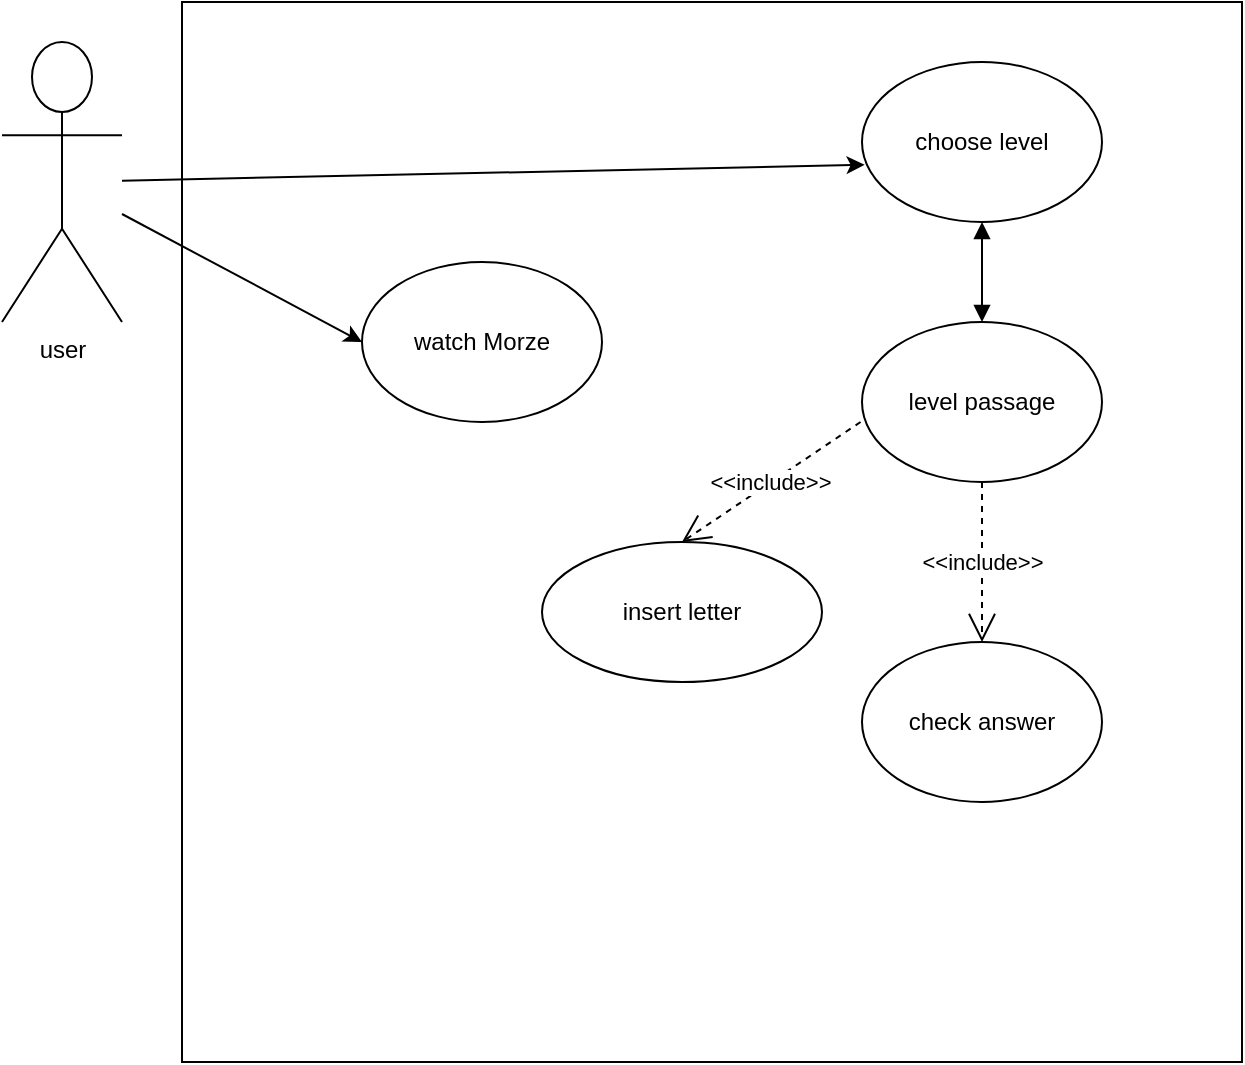 <mxfile version="17.1.3" type="device"><diagram id="loosRsdScURPNcyVq8Mq" name="Page-1"><mxGraphModel dx="782" dy="468" grid="1" gridSize="10" guides="1" tooltips="1" connect="1" arrows="1" fold="1" page="1" pageScale="1" pageWidth="827" pageHeight="1169" math="0" shadow="0"><root><mxCell id="0"/><mxCell id="1" parent="0"/><mxCell id="C3iwvsQYft3UdrIkKaIZ-1" value="" style="whiteSpace=wrap;html=1;aspect=fixed;" vertex="1" parent="1"><mxGeometry x="120" y="80" width="530" height="530" as="geometry"/></mxCell><mxCell id="C3iwvsQYft3UdrIkKaIZ-2" value="user" style="shape=umlActor;verticalLabelPosition=bottom;verticalAlign=top;html=1;outlineConnect=0;fontFamily=Helvetica;" vertex="1" parent="1"><mxGeometry x="30" y="100" width="60" height="140" as="geometry"/></mxCell><mxCell id="C3iwvsQYft3UdrIkKaIZ-3" value="choose level" style="ellipse;whiteSpace=wrap;html=1;fontFamily=Helvetica;" vertex="1" parent="1"><mxGeometry x="460" y="110" width="120" height="80" as="geometry"/></mxCell><mxCell id="C3iwvsQYft3UdrIkKaIZ-4" value="watch Morze" style="ellipse;whiteSpace=wrap;html=1;fontFamily=Helvetica;" vertex="1" parent="1"><mxGeometry x="210" y="210" width="120" height="80" as="geometry"/></mxCell><mxCell id="C3iwvsQYft3UdrIkKaIZ-6" value="check answer" style="ellipse;whiteSpace=wrap;html=1;fontFamily=Helvetica;" vertex="1" parent="1"><mxGeometry x="460" y="400" width="120" height="80" as="geometry"/></mxCell><mxCell id="C3iwvsQYft3UdrIkKaIZ-7" value="" style="endArrow=classic;html=1;rounded=0;fontFamily=Helvetica;entryX=0.011;entryY=0.642;entryDx=0;entryDy=0;entryPerimeter=0;" edge="1" parent="1" source="C3iwvsQYft3UdrIkKaIZ-2" target="C3iwvsQYft3UdrIkKaIZ-3"><mxGeometry width="50" height="50" relative="1" as="geometry"><mxPoint x="150" y="270" as="sourcePoint"/><mxPoint x="200" y="220" as="targetPoint"/></mxGeometry></mxCell><mxCell id="C3iwvsQYft3UdrIkKaIZ-10" value="" style="endArrow=classic;html=1;rounded=0;fontFamily=Helvetica;entryX=0;entryY=0.5;entryDx=0;entryDy=0;" edge="1" parent="1" source="C3iwvsQYft3UdrIkKaIZ-2" target="C3iwvsQYft3UdrIkKaIZ-4"><mxGeometry width="50" height="50" relative="1" as="geometry"><mxPoint x="270" y="230" as="sourcePoint"/><mxPoint x="320" y="180" as="targetPoint"/></mxGeometry></mxCell><mxCell id="C3iwvsQYft3UdrIkKaIZ-11" value="level passage" style="ellipse;whiteSpace=wrap;html=1;fontFamily=Helvetica;" vertex="1" parent="1"><mxGeometry x="460" y="240" width="120" height="80" as="geometry"/></mxCell><mxCell id="C3iwvsQYft3UdrIkKaIZ-22" value="&amp;lt;&amp;lt;include&amp;gt;&amp;gt;" style="endArrow=open;endSize=12;dashed=1;html=1;rounded=0;fontFamily=Helvetica;" edge="1" parent="1" source="C3iwvsQYft3UdrIkKaIZ-11" target="C3iwvsQYft3UdrIkKaIZ-6"><mxGeometry width="160" relative="1" as="geometry"><mxPoint x="170" y="330" as="sourcePoint"/><mxPoint x="330" y="330" as="targetPoint"/></mxGeometry></mxCell><mxCell id="C3iwvsQYft3UdrIkKaIZ-24" value="insert letter" style="ellipse;whiteSpace=wrap;html=1;fontFamily=Helvetica;" vertex="1" parent="1"><mxGeometry x="300" y="350" width="140" height="70" as="geometry"/></mxCell><mxCell id="C3iwvsQYft3UdrIkKaIZ-25" value="&amp;lt;&amp;lt;include&amp;gt;&amp;gt;" style="endArrow=open;endSize=12;dashed=1;html=1;rounded=0;fontFamily=Helvetica;exitX=-0.006;exitY=0.625;exitDx=0;exitDy=0;entryX=0.5;entryY=0;entryDx=0;entryDy=0;exitPerimeter=0;" edge="1" parent="1" source="C3iwvsQYft3UdrIkKaIZ-11" target="C3iwvsQYft3UdrIkKaIZ-24"><mxGeometry width="160" relative="1" as="geometry"><mxPoint x="290" y="280" as="sourcePoint"/><mxPoint x="450" y="280" as="targetPoint"/></mxGeometry></mxCell><mxCell id="C3iwvsQYft3UdrIkKaIZ-27" value="" style="endArrow=block;startArrow=block;endFill=1;startFill=1;html=1;rounded=0;fontFamily=Helvetica;exitX=0.5;exitY=1;exitDx=0;exitDy=0;" edge="1" parent="1" source="C3iwvsQYft3UdrIkKaIZ-3" target="C3iwvsQYft3UdrIkKaIZ-11"><mxGeometry width="160" relative="1" as="geometry"><mxPoint x="220" y="180" as="sourcePoint"/><mxPoint x="360" y="190" as="targetPoint"/></mxGeometry></mxCell></root></mxGraphModel></diagram></mxfile>